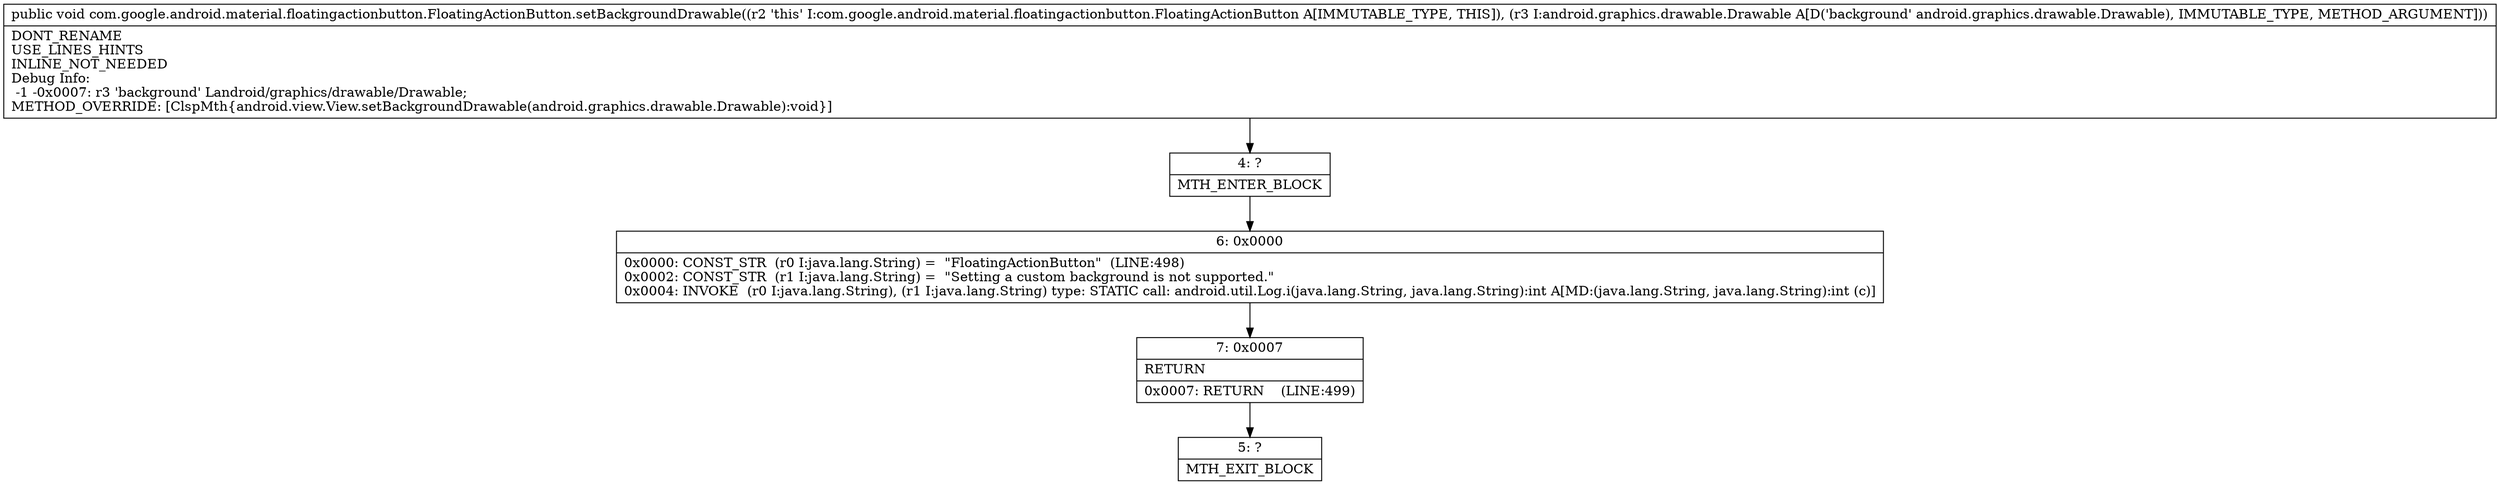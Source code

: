 digraph "CFG forcom.google.android.material.floatingactionbutton.FloatingActionButton.setBackgroundDrawable(Landroid\/graphics\/drawable\/Drawable;)V" {
Node_4 [shape=record,label="{4\:\ ?|MTH_ENTER_BLOCK\l}"];
Node_6 [shape=record,label="{6\:\ 0x0000|0x0000: CONST_STR  (r0 I:java.lang.String) =  \"FloatingActionButton\"  (LINE:498)\l0x0002: CONST_STR  (r1 I:java.lang.String) =  \"Setting a custom background is not supported.\" \l0x0004: INVOKE  (r0 I:java.lang.String), (r1 I:java.lang.String) type: STATIC call: android.util.Log.i(java.lang.String, java.lang.String):int A[MD:(java.lang.String, java.lang.String):int (c)]\l}"];
Node_7 [shape=record,label="{7\:\ 0x0007|RETURN\l|0x0007: RETURN    (LINE:499)\l}"];
Node_5 [shape=record,label="{5\:\ ?|MTH_EXIT_BLOCK\l}"];
MethodNode[shape=record,label="{public void com.google.android.material.floatingactionbutton.FloatingActionButton.setBackgroundDrawable((r2 'this' I:com.google.android.material.floatingactionbutton.FloatingActionButton A[IMMUTABLE_TYPE, THIS]), (r3 I:android.graphics.drawable.Drawable A[D('background' android.graphics.drawable.Drawable), IMMUTABLE_TYPE, METHOD_ARGUMENT]))  | DONT_RENAME\lUSE_LINES_HINTS\lINLINE_NOT_NEEDED\lDebug Info:\l  \-1 \-0x0007: r3 'background' Landroid\/graphics\/drawable\/Drawable;\lMETHOD_OVERRIDE: [ClspMth\{android.view.View.setBackgroundDrawable(android.graphics.drawable.Drawable):void\}]\l}"];
MethodNode -> Node_4;Node_4 -> Node_6;
Node_6 -> Node_7;
Node_7 -> Node_5;
}


